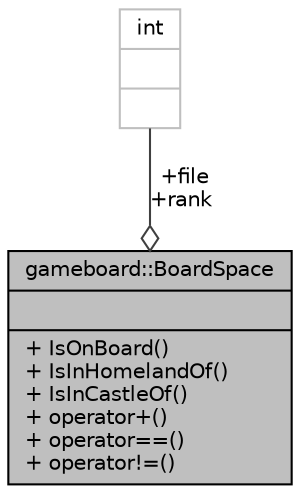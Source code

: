 digraph "gameboard::BoardSpace"
{
 // LATEX_PDF_SIZE
  edge [fontname="Helvetica",fontsize="10",labelfontname="Helvetica",labelfontsize="10"];
  node [fontname="Helvetica",fontsize="10",shape=record];
  Node1 [label="{gameboard::BoardSpace\n||+ IsOnBoard()\l+ IsInHomelandOf()\l+ IsInCastleOf()\l+ operator+()\l+ operator==()\l+ operator!=()\l}",height=0.2,width=0.4,color="black", fillcolor="grey75", style="filled", fontcolor="black",tooltip="A pair of coordinate (rank, and file) with properties determined by comparison with values of gameboa..."];
  Node2 -> Node1 [color="grey25",fontsize="10",style="solid",label=" +file\n+rank" ,arrowhead="odiamond",fontname="Helvetica"];
  Node2 [label="{int\n||}",height=0.2,width=0.4,color="grey75", fillcolor="white", style="filled",tooltip=" "];
}
